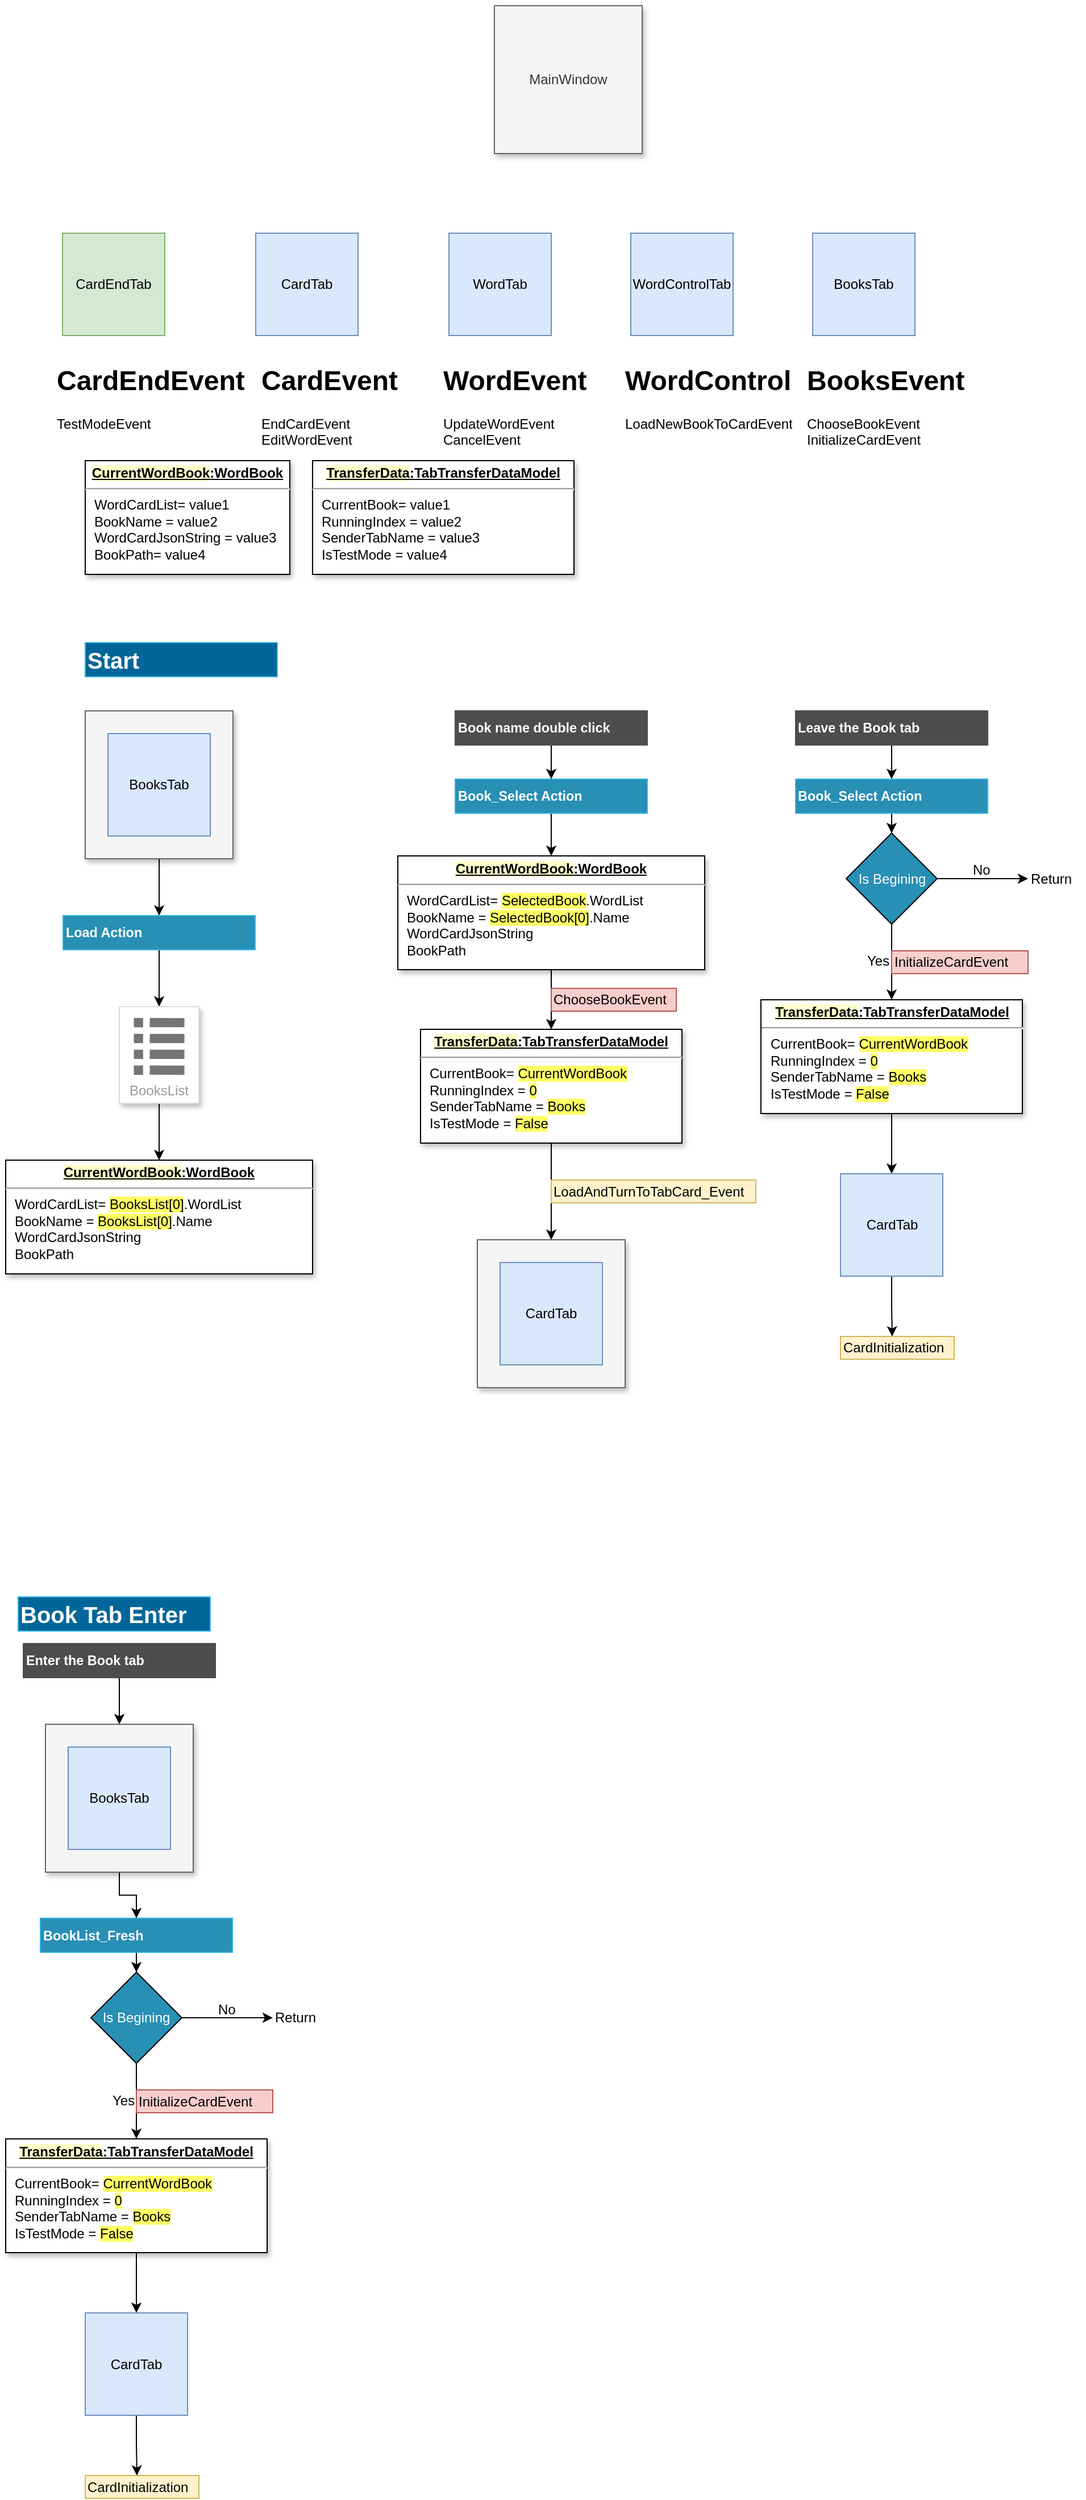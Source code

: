 <mxfile version="11.3.0" type="device" pages="2"><diagram id="fEHcemUiF59-tocg7etz" name="Main"><mxGraphModel dx="1422" dy="822" grid="1" gridSize="10" guides="1" tooltips="1" connect="1" arrows="1" fold="1" page="0" pageScale="1" pageWidth="1100" pageHeight="1700" math="0" shadow="0"><root><mxCell id="0"/><mxCell id="NZOrUCHL0Im1x9D4syej-16" value="Data" parent="0"/><mxCell id="NZOrUCHL0Im1x9D4syej-17" value="&lt;p style=&quot;margin: 0px ; margin-top: 4px ; text-align: center ; text-decoration: underline&quot;&gt;&lt;b&gt;&lt;span style=&quot;background-color: rgb(255 , 255 , 204)&quot;&gt;CurrentWordBook&lt;/span&gt;:WordBook&lt;/b&gt;&lt;/p&gt;&lt;hr&gt;&lt;p style=&quot;margin: 0px ; margin-left: 8px&quot;&gt;WordCardList= value1&lt;br&gt;BookName = value2&lt;br&gt;WordCardJsonString&lt;span&gt;&amp;nbsp;= value3&lt;/span&gt;&lt;/p&gt;&lt;p style=&quot;margin: 0px ; margin-left: 8px&quot;&gt;&lt;span&gt;BookPath= value4&lt;/span&gt;&lt;/p&gt;" style="verticalAlign=top;align=left;overflow=fill;fontSize=12;fontFamily=Helvetica;html=1;shadow=1;" parent="NZOrUCHL0Im1x9D4syej-16" vertex="1"><mxGeometry x="160" y="490" width="180" height="100" as="geometry"/></mxCell><mxCell id="NZOrUCHL0Im1x9D4syej-18" value="&lt;p style=&quot;margin: 0px ; margin-top: 4px ; text-align: center ; text-decoration: underline&quot;&gt;&lt;b&gt;&lt;span style=&quot;background-color: rgb(255 , 255 , 204)&quot;&gt;TransferData&lt;/span&gt;:TabTransferDataModel&lt;/b&gt;&lt;/p&gt;&lt;hr&gt;&lt;p style=&quot;margin: 0px ; margin-left: 8px&quot;&gt;CurrentBook= value1&lt;br&gt;RunningIndex = value2&lt;br&gt;&lt;span&gt;SenderTabName = value3&lt;/span&gt;&lt;/p&gt;&lt;p style=&quot;margin: 0px ; margin-left: 8px&quot;&gt;&lt;span&gt;IsTestMode = value4&lt;/span&gt;&lt;/p&gt;" style="verticalAlign=top;align=left;overflow=fill;fontSize=12;fontFamily=Helvetica;html=1;shadow=1;" parent="NZOrUCHL0Im1x9D4syej-16" vertex="1"><mxGeometry x="360" y="490" width="230" height="100" as="geometry"/></mxCell><mxCell id="NZOrUCHL0Im1x9D4syej-9" value="Event" parent="0"/><mxCell id="NZOrUCHL0Im1x9D4syej-11" value="&lt;h1&gt;CardEvent&lt;/h1&gt;&lt;div&gt;EndCardEvent&lt;/div&gt;&lt;div&gt;EditWordEvent&lt;/div&gt;" style="text;html=1;strokeColor=none;fillColor=none;spacing=5;spacingTop=-20;whiteSpace=wrap;overflow=hidden;rounded=0;shadow=1;" parent="NZOrUCHL0Im1x9D4syej-9" vertex="1"><mxGeometry x="310" y="400" width="160" height="120" as="geometry"/></mxCell><mxCell id="NZOrUCHL0Im1x9D4syej-12" value="&lt;h1&gt;WordEvent&lt;/h1&gt;&lt;div&gt;UpdateWordEvent&lt;/div&gt;&lt;div&gt;CancelEvent&lt;/div&gt;" style="text;html=1;strokeColor=none;fillColor=none;spacing=5;spacingTop=-20;whiteSpace=wrap;overflow=hidden;rounded=0;shadow=1;" parent="NZOrUCHL0Im1x9D4syej-9" vertex="1"><mxGeometry x="470" y="400" width="160" height="120" as="geometry"/></mxCell><mxCell id="NZOrUCHL0Im1x9D4syej-13" value="&lt;h1&gt;WordControl&lt;/h1&gt;&lt;div&gt;LoadNewBookToCardEvent&lt;/div&gt;" style="text;html=1;strokeColor=none;fillColor=none;spacing=5;spacingTop=-20;whiteSpace=wrap;overflow=hidden;rounded=0;shadow=1;" parent="NZOrUCHL0Im1x9D4syej-9" vertex="1"><mxGeometry x="630" y="400" width="160" height="120" as="geometry"/></mxCell><mxCell id="NZOrUCHL0Im1x9D4syej-14" value="&lt;h1&gt;BooksEvent&lt;/h1&gt;&lt;div&gt;ChooseBookEvent&lt;/div&gt;&lt;div&gt;InitializeCardEvent&lt;/div&gt;" style="text;html=1;strokeColor=none;fillColor=none;spacing=5;spacingTop=-20;whiteSpace=wrap;overflow=hidden;rounded=0;shadow=1;" parent="NZOrUCHL0Im1x9D4syej-9" vertex="1"><mxGeometry x="790" y="400" width="160" height="120" as="geometry"/></mxCell><mxCell id="NZOrUCHL0Im1x9D4syej-15" value="&lt;h1&gt;CardEndEvent&lt;/h1&gt;&lt;div&gt;TestModeEvent&lt;/div&gt;" style="text;html=1;strokeColor=none;fillColor=none;spacing=5;spacingTop=-20;whiteSpace=wrap;overflow=hidden;rounded=0;shadow=1;" parent="NZOrUCHL0Im1x9D4syej-9" vertex="1"><mxGeometry x="130" y="400" width="180" height="120" as="geometry"/></mxCell><mxCell id="1" value="Tabs" parent="0"/><mxCell id="NZOrUCHL0Im1x9D4syej-1" value="MainWindow" style="whiteSpace=wrap;html=1;aspect=fixed;shadow=1;fillColor=#f5f5f5;strokeColor=#666666;fontColor=#333333;" parent="1" vertex="1"><mxGeometry x="520" y="90" width="130" height="130" as="geometry"/></mxCell><mxCell id="NZOrUCHL0Im1x9D4syej-3" value="CardTab" style="whiteSpace=wrap;html=1;aspect=fixed;fillColor=#dae8fc;strokeColor=#6c8ebf;" parent="1" vertex="1"><mxGeometry x="310" y="290" width="90" height="90" as="geometry"/></mxCell><mxCell id="NZOrUCHL0Im1x9D4syej-4" value="CardEndTab" style="whiteSpace=wrap;html=1;aspect=fixed;fillColor=#d5e8d4;strokeColor=#82b366;" parent="1" vertex="1"><mxGeometry x="140" y="290" width="90" height="90" as="geometry"/></mxCell><mxCell id="NZOrUCHL0Im1x9D4syej-5" value="WordControlTab" style="whiteSpace=wrap;html=1;aspect=fixed;fillColor=#dae8fc;strokeColor=#6c8ebf;" parent="1" vertex="1"><mxGeometry x="640" y="290" width="90" height="90" as="geometry"/></mxCell><mxCell id="NZOrUCHL0Im1x9D4syej-6" value="BooksTab" style="whiteSpace=wrap;html=1;aspect=fixed;fillColor=#dae8fc;strokeColor=#6c8ebf;" parent="1" vertex="1"><mxGeometry x="800" y="290" width="90" height="90" as="geometry"/></mxCell><mxCell id="NZOrUCHL0Im1x9D4syej-8" value="WordTab" style="whiteSpace=wrap;html=1;aspect=fixed;fillColor=#dae8fc;strokeColor=#6c8ebf;" parent="1" vertex="1"><mxGeometry x="480" y="290" width="90" height="90" as="geometry"/></mxCell><mxCell id="JXDwGBjoaaZvNuXordu1-1" value="Scenario" parent="0"/><mxCell id="JXDwGBjoaaZvNuXordu1-3" value="&lt;h1&gt;Start&lt;/h1&gt;" style="whiteSpace=wrap;html=1;shadow=0;dashed=0;fontSize=10;align=left;fillColor=#006699;strokeColor=#33B5E5;fontColor=#FFFFFF;" vertex="1" parent="JXDwGBjoaaZvNuXordu1-1"><mxGeometry x="160" y="650" width="169" height="30" as="geometry"/></mxCell><mxCell id="JXDwGBjoaaZvNuXordu1-16" value="" style="edgeStyle=orthogonalEdgeStyle;rounded=0;orthogonalLoop=1;jettySize=auto;html=1;" edge="1" parent="JXDwGBjoaaZvNuXordu1-1" source="JXDwGBjoaaZvNuXordu1-4" target="JXDwGBjoaaZvNuXordu1-9"><mxGeometry relative="1" as="geometry"/></mxCell><mxCell id="JXDwGBjoaaZvNuXordu1-4" value="MainWindow" style="whiteSpace=wrap;html=1;aspect=fixed;shadow=1;fillColor=#f5f5f5;strokeColor=#666666;fontColor=#333333;" vertex="1" parent="JXDwGBjoaaZvNuXordu1-1"><mxGeometry x="160" y="710" width="130" height="130" as="geometry"/></mxCell><mxCell id="JXDwGBjoaaZvNuXordu1-5" value="BooksTab" style="whiteSpace=wrap;html=1;aspect=fixed;fillColor=#dae8fc;strokeColor=#6c8ebf;" vertex="1" parent="JXDwGBjoaaZvNuXordu1-1"><mxGeometry x="180" y="730" width="90" height="90" as="geometry"/></mxCell><mxCell id="JXDwGBjoaaZvNuXordu1-6" value="&lt;p style=&quot;margin: 0px ; margin-top: 4px ; text-align: center ; text-decoration: underline&quot;&gt;&lt;b&gt;&lt;span style=&quot;background-color: rgb(255 , 255 , 204)&quot;&gt;CurrentWordBook&lt;/span&gt;:WordBook&lt;/b&gt;&lt;/p&gt;&lt;hr&gt;&lt;p style=&quot;margin: 0px ; margin-left: 8px&quot;&gt;WordCardList= &lt;span style=&quot;background-color: rgb(255 , 255 , 102)&quot;&gt;BooksList[0]&lt;/span&gt;.WordList&lt;br&gt;BookName = &lt;span style=&quot;background-color: rgb(255 , 255 , 102)&quot;&gt;BooksList[0]&lt;/span&gt;.Name&lt;br&gt;WordCardJsonString&lt;/p&gt;&lt;p style=&quot;margin: 0px ; margin-left: 8px&quot;&gt;&lt;span&gt;BookPath&lt;/span&gt;&lt;/p&gt;" style="verticalAlign=top;align=left;overflow=fill;fontSize=12;fontFamily=Helvetica;html=1;shadow=1;" vertex="1" parent="JXDwGBjoaaZvNuXordu1-1"><mxGeometry x="90" y="1105" width="270" height="100" as="geometry"/></mxCell><mxCell id="JXDwGBjoaaZvNuXordu1-14" value="" style="edgeStyle=orthogonalEdgeStyle;rounded=0;orthogonalLoop=1;jettySize=auto;html=1;" edge="1" parent="JXDwGBjoaaZvNuXordu1-1" source="JXDwGBjoaaZvNuXordu1-9" target="JXDwGBjoaaZvNuXordu1-12"><mxGeometry relative="1" as="geometry"/></mxCell><mxCell id="JXDwGBjoaaZvNuXordu1-9" value="&lt;h3&gt;Load Action&lt;/h3&gt;" style="whiteSpace=wrap;html=1;shadow=0;dashed=0;fontSize=10;align=left;fillColor=#288FB5;strokeColor=#33B5E5;fontColor=#FFFFFF;" vertex="1" parent="JXDwGBjoaaZvNuXordu1-1"><mxGeometry x="140.5" y="890" width="169" height="30" as="geometry"/></mxCell><mxCell id="JXDwGBjoaaZvNuXordu1-15" value="" style="edgeStyle=orthogonalEdgeStyle;rounded=0;orthogonalLoop=1;jettySize=auto;html=1;" edge="1" parent="JXDwGBjoaaZvNuXordu1-1" source="JXDwGBjoaaZvNuXordu1-12" target="JXDwGBjoaaZvNuXordu1-6"><mxGeometry relative="1" as="geometry"/></mxCell><mxCell id="JXDwGBjoaaZvNuXordu1-12" value="BooksList" style="strokeColor=#dddddd;fillColor=#ffffff;shadow=1;strokeWidth=1;rounded=1;absoluteArcSize=1;arcSize=2;labelPosition=center;verticalLabelPosition=middle;align=center;verticalAlign=bottom;spacingLeft=0;fontColor=#999999;fontSize=12;whiteSpace=wrap;spacingBottom=2;" vertex="1" parent="JXDwGBjoaaZvNuXordu1-1"><mxGeometry x="190" y="970" width="70" height="85" as="geometry"/></mxCell><mxCell id="JXDwGBjoaaZvNuXordu1-13" value="" style="dashed=0;connectable=0;html=1;fillColor=#757575;strokeColor=none;shape=mxgraph.gcp2.list;part=1;" vertex="1" parent="JXDwGBjoaaZvNuXordu1-12"><mxGeometry x="0.5" width="44.5" height="50" relative="1" as="geometry"><mxPoint x="-22.25" y="10" as="offset"/></mxGeometry></mxCell><mxCell id="JXDwGBjoaaZvNuXordu1-26" value="" style="edgeStyle=orthogonalEdgeStyle;rounded=0;orthogonalLoop=1;jettySize=auto;html=1;" edge="1" parent="JXDwGBjoaaZvNuXordu1-1" source="JXDwGBjoaaZvNuXordu1-17" target="JXDwGBjoaaZvNuXordu1-25"><mxGeometry relative="1" as="geometry"/></mxCell><mxCell id="JXDwGBjoaaZvNuXordu1-17" value="&lt;h3&gt;Book_Select Action&lt;/h3&gt;" style="whiteSpace=wrap;html=1;shadow=0;dashed=0;fontSize=10;align=left;fillColor=#288FB5;strokeColor=#33B5E5;fontColor=#FFFFFF;" vertex="1" parent="JXDwGBjoaaZvNuXordu1-1"><mxGeometry x="485.5" y="770" width="169" height="30" as="geometry"/></mxCell><mxCell id="JXDwGBjoaaZvNuXordu1-24" value="" style="edgeStyle=orthogonalEdgeStyle;rounded=0;orthogonalLoop=1;jettySize=auto;html=1;entryX=0.5;entryY=0;entryDx=0;entryDy=0;" edge="1" parent="JXDwGBjoaaZvNuXordu1-1" source="JXDwGBjoaaZvNuXordu1-18" target="JXDwGBjoaaZvNuXordu1-17"><mxGeometry relative="1" as="geometry"><mxPoint x="570.5" y="780" as="targetPoint"/></mxGeometry></mxCell><mxCell id="JXDwGBjoaaZvNuXordu1-18" value="&lt;h3&gt;Book name double click&lt;/h3&gt;" style="whiteSpace=wrap;html=1;shadow=0;dashed=0;fontSize=10;align=left;fillColor=#4D4D4D;strokeColor=#4D4D4D;fontColor=#FFFFFF;" vertex="1" parent="JXDwGBjoaaZvNuXordu1-1"><mxGeometry x="485.5" y="710" width="169" height="30" as="geometry"/></mxCell><mxCell id="JXDwGBjoaaZvNuXordu1-28" value="" style="edgeStyle=orthogonalEdgeStyle;rounded=0;orthogonalLoop=1;jettySize=auto;html=1;" edge="1" parent="JXDwGBjoaaZvNuXordu1-1" source="JXDwGBjoaaZvNuXordu1-25" target="JXDwGBjoaaZvNuXordu1-27"><mxGeometry relative="1" as="geometry"/></mxCell><mxCell id="JXDwGBjoaaZvNuXordu1-25" value="&lt;p style=&quot;margin: 0px ; margin-top: 4px ; text-align: center ; text-decoration: underline&quot;&gt;&lt;b&gt;&lt;span style=&quot;background-color: rgb(255 , 255 , 204)&quot;&gt;CurrentWordBook&lt;/span&gt;:WordBook&lt;/b&gt;&lt;/p&gt;&lt;hr&gt;&lt;p style=&quot;margin: 0px ; margin-left: 8px&quot;&gt;WordCardList= &lt;span style=&quot;background-color: rgb(255 , 255 , 102)&quot;&gt;Selected&lt;/span&gt;&lt;span style=&quot;background-color: rgb(255 , 255 , 102)&quot;&gt;Book&lt;/span&gt;.WordList&lt;br&gt;BookName = &lt;span style=&quot;background-color: rgb(255 , 255 , 102)&quot;&gt;SelectedBook[0]&lt;/span&gt;.Name&lt;br&gt;WordCardJsonString&lt;/p&gt;&lt;p style=&quot;margin: 0px ; margin-left: 8px&quot;&gt;&lt;span&gt;BookPath&lt;/span&gt;&lt;/p&gt;" style="verticalAlign=top;align=left;overflow=fill;fontSize=12;fontFamily=Helvetica;html=1;shadow=1;" vertex="1" parent="JXDwGBjoaaZvNuXordu1-1"><mxGeometry x="435" y="837.5" width="270" height="100" as="geometry"/></mxCell><mxCell id="JXDwGBjoaaZvNuXordu1-33" value="" style="edgeStyle=orthogonalEdgeStyle;rounded=0;orthogonalLoop=1;jettySize=auto;html=1;entryX=0.5;entryY=0;entryDx=0;entryDy=0;" edge="1" parent="JXDwGBjoaaZvNuXordu1-1" source="JXDwGBjoaaZvNuXordu1-27" target="JXDwGBjoaaZvNuXordu1-31"><mxGeometry relative="1" as="geometry"/></mxCell><mxCell id="JXDwGBjoaaZvNuXordu1-27" value="&lt;p style=&quot;margin: 0px ; margin-top: 4px ; text-align: center ; text-decoration: underline&quot;&gt;&lt;b&gt;&lt;span style=&quot;background-color: rgb(255 , 255 , 204)&quot;&gt;TransferData&lt;/span&gt;:TabTransferDataModel&lt;/b&gt;&lt;/p&gt;&lt;hr&gt;&lt;p style=&quot;margin: 0px ; margin-left: 8px&quot;&gt;CurrentBook= &lt;span style=&quot;background-color: rgb(255 , 255 , 102)&quot;&gt;CurrentWordBook&lt;/span&gt;&lt;br&gt;RunningIndex = &lt;span style=&quot;background-color: rgb(255 , 255 , 102)&quot;&gt;0&lt;/span&gt;&lt;br&gt;SenderTabName = &lt;span style=&quot;background-color: rgb(255 , 255 , 102)&quot;&gt;Books&lt;/span&gt;&lt;/p&gt;&lt;p style=&quot;margin: 0px ; margin-left: 8px&quot;&gt;IsTestMode = &lt;span style=&quot;background-color: rgb(255 , 255 , 102)&quot;&gt;False&lt;/span&gt;&lt;/p&gt;" style="verticalAlign=top;align=left;overflow=fill;fontSize=12;fontFamily=Helvetica;html=1;shadow=1;" vertex="1" parent="JXDwGBjoaaZvNuXordu1-1"><mxGeometry x="455" y="990" width="230" height="100" as="geometry"/></mxCell><mxCell id="JXDwGBjoaaZvNuXordu1-30" value="ChooseBookEvent" style="text;html=1;resizable=0;points=[];autosize=1;align=left;verticalAlign=top;spacingTop=-4;fillColor=#f8cecc;strokeColor=#b85450;" vertex="1" parent="JXDwGBjoaaZvNuXordu1-1"><mxGeometry x="570" y="954" width="110" height="20" as="geometry"/></mxCell><mxCell id="JXDwGBjoaaZvNuXordu1-31" value="MainWindow" style="whiteSpace=wrap;html=1;aspect=fixed;shadow=1;fillColor=#f5f5f5;strokeColor=#666666;fontColor=#333333;" vertex="1" parent="JXDwGBjoaaZvNuXordu1-1"><mxGeometry x="505" y="1175" width="130" height="130" as="geometry"/></mxCell><mxCell id="JXDwGBjoaaZvNuXordu1-32" value="CardTab" style="whiteSpace=wrap;html=1;aspect=fixed;fillColor=#dae8fc;strokeColor=#6c8ebf;" vertex="1" parent="JXDwGBjoaaZvNuXordu1-1"><mxGeometry x="525" y="1195" width="90" height="90" as="geometry"/></mxCell><mxCell id="JXDwGBjoaaZvNuXordu1-35" value="LoadAndTurnToTabCard_Event&lt;br&gt;" style="text;html=1;resizable=0;points=[];autosize=1;align=left;verticalAlign=top;spacingTop=-4;fillColor=#fff2cc;strokeColor=#d6b656;" vertex="1" parent="JXDwGBjoaaZvNuXordu1-1"><mxGeometry x="570" y="1122.5" width="180" height="20" as="geometry"/></mxCell><mxCell id="JXDwGBjoaaZvNuXordu1-39" value="" style="edgeStyle=orthogonalEdgeStyle;rounded=0;orthogonalLoop=1;jettySize=auto;html=1;entryX=0.5;entryY=0;entryDx=0;entryDy=0;" edge="1" parent="JXDwGBjoaaZvNuXordu1-1" source="JXDwGBjoaaZvNuXordu1-36" target="JXDwGBjoaaZvNuXordu1-37"><mxGeometry relative="1" as="geometry"><mxPoint x="869.5" y="820" as="targetPoint"/></mxGeometry></mxCell><mxCell id="JXDwGBjoaaZvNuXordu1-36" value="&lt;h3&gt;Leave the Book tab&lt;/h3&gt;" style="whiteSpace=wrap;html=1;shadow=0;dashed=0;fontSize=10;align=left;fillColor=#4D4D4D;strokeColor=#4D4D4D;fontColor=#FFFFFF;" vertex="1" parent="JXDwGBjoaaZvNuXordu1-1"><mxGeometry x="785" y="710" width="169" height="30" as="geometry"/></mxCell><mxCell id="JXDwGBjoaaZvNuXordu1-41" value="" style="edgeStyle=orthogonalEdgeStyle;rounded=0;orthogonalLoop=1;jettySize=auto;html=1;" edge="1" parent="JXDwGBjoaaZvNuXordu1-1" source="JXDwGBjoaaZvNuXordu1-37" target="JXDwGBjoaaZvNuXordu1-40"><mxGeometry relative="1" as="geometry"/></mxCell><mxCell id="JXDwGBjoaaZvNuXordu1-37" value="&lt;h3&gt;Book_Select Action&lt;/h3&gt;" style="whiteSpace=wrap;html=1;shadow=0;dashed=0;fontSize=10;align=left;fillColor=#288FB5;strokeColor=#33B5E5;fontColor=#FFFFFF;" vertex="1" parent="JXDwGBjoaaZvNuXordu1-1"><mxGeometry x="785" y="770" width="169" height="30" as="geometry"/></mxCell><mxCell id="JXDwGBjoaaZvNuXordu1-44" value="" style="edgeStyle=orthogonalEdgeStyle;rounded=0;orthogonalLoop=1;jettySize=auto;html=1;entryX=0.5;entryY=0;entryDx=0;entryDy=0;" edge="1" parent="JXDwGBjoaaZvNuXordu1-1" source="JXDwGBjoaaZvNuXordu1-40" target="JXDwGBjoaaZvNuXordu1-42"><mxGeometry relative="1" as="geometry"><mxPoint x="869.5" y="977.5" as="targetPoint"/></mxGeometry></mxCell><mxCell id="hK_xP2k3spiOVf8JVky1-6" value="" style="edgeStyle=orthogonalEdgeStyle;rounded=0;orthogonalLoop=1;jettySize=auto;html=1;" edge="1" parent="JXDwGBjoaaZvNuXordu1-1" source="JXDwGBjoaaZvNuXordu1-40"><mxGeometry relative="1" as="geometry"><mxPoint x="989.5" y="857.5" as="targetPoint"/></mxGeometry></mxCell><mxCell id="JXDwGBjoaaZvNuXordu1-40" value="&lt;font color=&quot;#ffffff&quot;&gt;Is Begining&lt;/font&gt;" style="rhombus;whiteSpace=wrap;html=1;fillColor=#288FB5;" vertex="1" parent="JXDwGBjoaaZvNuXordu1-1"><mxGeometry x="829.5" y="817.5" width="80" height="80" as="geometry"/></mxCell><mxCell id="JXDwGBjoaaZvNuXordu1-51" value="" style="edgeStyle=orthogonalEdgeStyle;rounded=0;orthogonalLoop=1;jettySize=auto;html=1;entryX=0.5;entryY=0;entryDx=0;entryDy=0;" edge="1" parent="JXDwGBjoaaZvNuXordu1-1" source="JXDwGBjoaaZvNuXordu1-42" target="JXDwGBjoaaZvNuXordu1-49"><mxGeometry relative="1" as="geometry"><mxPoint x="869.5" y="1144" as="targetPoint"/></mxGeometry></mxCell><mxCell id="JXDwGBjoaaZvNuXordu1-42" value="&lt;p style=&quot;margin: 0px ; margin-top: 4px ; text-align: center ; text-decoration: underline&quot;&gt;&lt;b&gt;&lt;span style=&quot;background-color: rgb(255 , 255 , 204)&quot;&gt;TransferData&lt;/span&gt;:TabTransferDataModel&lt;/b&gt;&lt;/p&gt;&lt;hr&gt;&lt;p style=&quot;margin: 0px ; margin-left: 8px&quot;&gt;CurrentBook= &lt;span style=&quot;background-color: rgb(255 , 255 , 102)&quot;&gt;CurrentWordBook&lt;/span&gt;&lt;br&gt;RunningIndex = &lt;span style=&quot;background-color: rgb(255 , 255 , 102)&quot;&gt;0&lt;/span&gt;&lt;br&gt;SenderTabName = &lt;span style=&quot;background-color: rgb(255 , 255 , 102)&quot;&gt;Books&lt;/span&gt;&lt;/p&gt;&lt;p style=&quot;margin: 0px ; margin-left: 8px&quot;&gt;IsTestMode = &lt;span style=&quot;background-color: rgb(255 , 255 , 102)&quot;&gt;False&lt;/span&gt;&lt;/p&gt;" style="verticalAlign=top;align=left;overflow=fill;fontSize=12;fontFamily=Helvetica;html=1;shadow=1;" vertex="1" parent="JXDwGBjoaaZvNuXordu1-1"><mxGeometry x="754.5" y="964" width="230" height="100" as="geometry"/></mxCell><mxCell id="JXDwGBjoaaZvNuXordu1-45" value="InitializeCardEvent" style="text;html=1;resizable=0;points=[];autosize=1;align=left;verticalAlign=top;spacingTop=-4;fillColor=#f8cecc;strokeColor=#b85450;" vertex="1" parent="JXDwGBjoaaZvNuXordu1-1"><mxGeometry x="869.5" y="921" width="120" height="20" as="geometry"/></mxCell><mxCell id="JXDwGBjoaaZvNuXordu1-54" value="" style="edgeStyle=orthogonalEdgeStyle;rounded=0;orthogonalLoop=1;jettySize=auto;html=1;entryX=0.455;entryY=0;entryDx=0;entryDy=0;entryPerimeter=0;" edge="1" parent="JXDwGBjoaaZvNuXordu1-1" source="JXDwGBjoaaZvNuXordu1-49" target="JXDwGBjoaaZvNuXordu1-52"><mxGeometry relative="1" as="geometry"><mxPoint x="869.5" y="1287" as="targetPoint"/></mxGeometry></mxCell><mxCell id="JXDwGBjoaaZvNuXordu1-49" value="CardTab" style="whiteSpace=wrap;html=1;aspect=fixed;fillColor=#dae8fc;strokeColor=#6c8ebf;" vertex="1" parent="JXDwGBjoaaZvNuXordu1-1"><mxGeometry x="824.5" y="1117" width="90" height="90" as="geometry"/></mxCell><mxCell id="JXDwGBjoaaZvNuXordu1-52" value="CardInitialization" style="text;html=1;resizable=0;points=[];autosize=1;align=left;verticalAlign=top;spacingTop=-4;fillColor=#fff2cc;strokeColor=#d6b656;" vertex="1" parent="JXDwGBjoaaZvNuXordu1-1"><mxGeometry x="824.5" y="1260" width="100" height="20" as="geometry"/></mxCell><mxCell id="hK_xP2k3spiOVf8JVky1-1" value="&lt;h1&gt;Book Tab Enter&lt;/h1&gt;" style="whiteSpace=wrap;html=1;shadow=0;dashed=0;fontSize=10;align=left;fillColor=#006699;strokeColor=#33B5E5;fontColor=#FFFFFF;" vertex="1" parent="JXDwGBjoaaZvNuXordu1-1"><mxGeometry x="101" y="1489" width="169" height="30" as="geometry"/></mxCell><mxCell id="hK_xP2k3spiOVf8JVky1-4" value="Yes" style="text;html=1;resizable=0;points=[];autosize=1;align=left;verticalAlign=top;spacingTop=-4;" vertex="1" parent="JXDwGBjoaaZvNuXordu1-1"><mxGeometry x="846" y="920" width="40" height="20" as="geometry"/></mxCell><mxCell id="hK_xP2k3spiOVf8JVky1-7" value="Return&lt;br&gt;" style="text;html=1;resizable=0;points=[];autosize=1;align=left;verticalAlign=top;spacingTop=-4;" vertex="1" parent="JXDwGBjoaaZvNuXordu1-1"><mxGeometry x="989.5" y="847.5" width="50" height="20" as="geometry"/></mxCell><mxCell id="hK_xP2k3spiOVf8JVky1-8" value="No" style="text;html=1;resizable=0;points=[];autosize=1;align=left;verticalAlign=top;spacingTop=-4;" vertex="1" parent="JXDwGBjoaaZvNuXordu1-1"><mxGeometry x="939" y="840" width="30" height="20" as="geometry"/></mxCell><mxCell id="hK_xP2k3spiOVf8JVky1-31" value="" style="edgeStyle=orthogonalEdgeStyle;rounded=0;orthogonalLoop=1;jettySize=auto;html=1;" edge="1" parent="JXDwGBjoaaZvNuXordu1-1" source="hK_xP2k3spiOVf8JVky1-10" target="hK_xP2k3spiOVf8JVky1-26"><mxGeometry relative="1" as="geometry"/></mxCell><mxCell id="hK_xP2k3spiOVf8JVky1-10" value="&lt;h3&gt;Enter the Book tab&lt;/h3&gt;" style="whiteSpace=wrap;html=1;shadow=0;dashed=0;fontSize=10;align=left;fillColor=#4D4D4D;strokeColor=#4D4D4D;fontColor=#FFFFFF;" vertex="1" parent="JXDwGBjoaaZvNuXordu1-1"><mxGeometry x="105.5" y="1530" width="169" height="30" as="geometry"/></mxCell><mxCell id="hK_xP2k3spiOVf8JVky1-11" value="" style="edgeStyle=orthogonalEdgeStyle;rounded=0;orthogonalLoop=1;jettySize=auto;html=1;" edge="1" parent="JXDwGBjoaaZvNuXordu1-1" source="hK_xP2k3spiOVf8JVky1-12" target="hK_xP2k3spiOVf8JVky1-15"><mxGeometry relative="1" as="geometry"/></mxCell><mxCell id="hK_xP2k3spiOVf8JVky1-12" value="&lt;h3&gt;BookList_Fresh&lt;/h3&gt;" style="whiteSpace=wrap;html=1;shadow=0;dashed=0;fontSize=10;align=left;fillColor=#288FB5;strokeColor=#33B5E5;fontColor=#FFFFFF;" vertex="1" parent="JXDwGBjoaaZvNuXordu1-1"><mxGeometry x="120.5" y="1771.5" width="169" height="30" as="geometry"/></mxCell><mxCell id="hK_xP2k3spiOVf8JVky1-13" value="" style="edgeStyle=orthogonalEdgeStyle;rounded=0;orthogonalLoop=1;jettySize=auto;html=1;entryX=0.5;entryY=0;entryDx=0;entryDy=0;" edge="1" parent="JXDwGBjoaaZvNuXordu1-1" source="hK_xP2k3spiOVf8JVky1-15" target="hK_xP2k3spiOVf8JVky1-17"><mxGeometry relative="1" as="geometry"><mxPoint x="205" y="1979" as="targetPoint"/></mxGeometry></mxCell><mxCell id="hK_xP2k3spiOVf8JVky1-14" value="" style="edgeStyle=orthogonalEdgeStyle;rounded=0;orthogonalLoop=1;jettySize=auto;html=1;" edge="1" parent="JXDwGBjoaaZvNuXordu1-1" source="hK_xP2k3spiOVf8JVky1-15"><mxGeometry relative="1" as="geometry"><mxPoint x="325" y="1859" as="targetPoint"/></mxGeometry></mxCell><mxCell id="hK_xP2k3spiOVf8JVky1-15" value="&lt;font color=&quot;#ffffff&quot;&gt;Is Begining&lt;/font&gt;" style="rhombus;whiteSpace=wrap;html=1;fillColor=#288FB5;" vertex="1" parent="JXDwGBjoaaZvNuXordu1-1"><mxGeometry x="165" y="1819" width="80" height="80" as="geometry"/></mxCell><mxCell id="hK_xP2k3spiOVf8JVky1-16" value="" style="edgeStyle=orthogonalEdgeStyle;rounded=0;orthogonalLoop=1;jettySize=auto;html=1;entryX=0.5;entryY=0;entryDx=0;entryDy=0;" edge="1" parent="JXDwGBjoaaZvNuXordu1-1" source="hK_xP2k3spiOVf8JVky1-17" target="hK_xP2k3spiOVf8JVky1-20"><mxGeometry relative="1" as="geometry"><mxPoint x="205" y="2145.5" as="targetPoint"/></mxGeometry></mxCell><mxCell id="hK_xP2k3spiOVf8JVky1-17" value="&lt;p style=&quot;margin: 0px ; margin-top: 4px ; text-align: center ; text-decoration: underline&quot;&gt;&lt;b&gt;&lt;span style=&quot;background-color: rgb(255 , 255 , 204)&quot;&gt;TransferData&lt;/span&gt;:TabTransferDataModel&lt;/b&gt;&lt;/p&gt;&lt;hr&gt;&lt;p style=&quot;margin: 0px ; margin-left: 8px&quot;&gt;CurrentBook= &lt;span style=&quot;background-color: rgb(255 , 255 , 102)&quot;&gt;CurrentWordBook&lt;/span&gt;&lt;br&gt;RunningIndex = &lt;span style=&quot;background-color: rgb(255 , 255 , 102)&quot;&gt;0&lt;/span&gt;&lt;br&gt;SenderTabName = &lt;span style=&quot;background-color: rgb(255 , 255 , 102)&quot;&gt;Books&lt;/span&gt;&lt;/p&gt;&lt;p style=&quot;margin: 0px ; margin-left: 8px&quot;&gt;IsTestMode = &lt;span style=&quot;background-color: rgb(255 , 255 , 102)&quot;&gt;False&lt;/span&gt;&lt;/p&gt;" style="verticalAlign=top;align=left;overflow=fill;fontSize=12;fontFamily=Helvetica;html=1;shadow=1;" vertex="1" parent="JXDwGBjoaaZvNuXordu1-1"><mxGeometry x="90" y="1965.5" width="230" height="100" as="geometry"/></mxCell><mxCell id="hK_xP2k3spiOVf8JVky1-18" value="InitializeCardEvent" style="text;html=1;resizable=0;points=[];autosize=1;align=left;verticalAlign=top;spacingTop=-4;fillColor=#f8cecc;strokeColor=#b85450;" vertex="1" parent="JXDwGBjoaaZvNuXordu1-1"><mxGeometry x="205" y="1922.5" width="120" height="20" as="geometry"/></mxCell><mxCell id="hK_xP2k3spiOVf8JVky1-19" value="" style="edgeStyle=orthogonalEdgeStyle;rounded=0;orthogonalLoop=1;jettySize=auto;html=1;entryX=0.455;entryY=0;entryDx=0;entryDy=0;entryPerimeter=0;" edge="1" parent="JXDwGBjoaaZvNuXordu1-1" source="hK_xP2k3spiOVf8JVky1-20" target="hK_xP2k3spiOVf8JVky1-21"><mxGeometry relative="1" as="geometry"><mxPoint x="205" y="2288.5" as="targetPoint"/></mxGeometry></mxCell><mxCell id="hK_xP2k3spiOVf8JVky1-20" value="CardTab" style="whiteSpace=wrap;html=1;aspect=fixed;fillColor=#dae8fc;strokeColor=#6c8ebf;" vertex="1" parent="JXDwGBjoaaZvNuXordu1-1"><mxGeometry x="160" y="2118.5" width="90" height="90" as="geometry"/></mxCell><mxCell id="hK_xP2k3spiOVf8JVky1-21" value="CardInitialization" style="text;html=1;resizable=0;points=[];autosize=1;align=left;verticalAlign=top;spacingTop=-4;fillColor=#fff2cc;strokeColor=#d6b656;" vertex="1" parent="JXDwGBjoaaZvNuXordu1-1"><mxGeometry x="160" y="2261.5" width="100" height="20" as="geometry"/></mxCell><mxCell id="hK_xP2k3spiOVf8JVky1-22" value="Yes" style="text;html=1;resizable=0;points=[];autosize=1;align=left;verticalAlign=top;spacingTop=-4;" vertex="1" parent="JXDwGBjoaaZvNuXordu1-1"><mxGeometry x="181.5" y="1921.5" width="40" height="20" as="geometry"/></mxCell><mxCell id="hK_xP2k3spiOVf8JVky1-23" value="Return&lt;br&gt;" style="text;html=1;resizable=0;points=[];autosize=1;align=left;verticalAlign=top;spacingTop=-4;" vertex="1" parent="JXDwGBjoaaZvNuXordu1-1"><mxGeometry x="325" y="1849" width="50" height="20" as="geometry"/></mxCell><mxCell id="hK_xP2k3spiOVf8JVky1-24" value="No" style="text;html=1;resizable=0;points=[];autosize=1;align=left;verticalAlign=top;spacingTop=-4;" vertex="1" parent="JXDwGBjoaaZvNuXordu1-1"><mxGeometry x="274.5" y="1841.5" width="30" height="20" as="geometry"/></mxCell><mxCell id="hK_xP2k3spiOVf8JVky1-30" value="" style="edgeStyle=orthogonalEdgeStyle;rounded=0;orthogonalLoop=1;jettySize=auto;html=1;entryX=0.5;entryY=0;entryDx=0;entryDy=0;" edge="1" parent="JXDwGBjoaaZvNuXordu1-1" source="hK_xP2k3spiOVf8JVky1-26" target="hK_xP2k3spiOVf8JVky1-12"><mxGeometry relative="1" as="geometry"><mxPoint x="330" y="1830" as="targetPoint"/></mxGeometry></mxCell><mxCell id="hK_xP2k3spiOVf8JVky1-26" value="MainWindow" style="whiteSpace=wrap;html=1;aspect=fixed;shadow=1;fillColor=#f5f5f5;strokeColor=#666666;fontColor=#333333;" vertex="1" parent="JXDwGBjoaaZvNuXordu1-1"><mxGeometry x="125" y="1601" width="130" height="130" as="geometry"/></mxCell><mxCell id="hK_xP2k3spiOVf8JVky1-27" value="BooksTab" style="whiteSpace=wrap;html=1;aspect=fixed;fillColor=#dae8fc;strokeColor=#6c8ebf;" vertex="1" parent="JXDwGBjoaaZvNuXordu1-1"><mxGeometry x="145" y="1621" width="90" height="90" as="geometry"/></mxCell></root></mxGraphModel></diagram><diagram id="ZDqAp20thetH8YG4Rqw_" name="Start"><mxGraphModel dx="1422" dy="822" grid="1" gridSize="10" guides="1" tooltips="1" connect="1" arrows="1" fold="1" page="1" pageScale="1" pageWidth="1100" pageHeight="1700" math="0" shadow="0"><root><mxCell id="11x-_zwoGhUH1KBS129i-0"/><mxCell id="11x-_zwoGhUH1KBS129i-1" parent="11x-_zwoGhUH1KBS129i-0"/><mxCell id="11x-_zwoGhUH1KBS129i-2" value="&lt;h1&gt;Start&lt;/h1&gt;" style="whiteSpace=wrap;html=1;shadow=0;dashed=0;fontSize=10;align=left;fillColor=#006699;strokeColor=#33B5E5;fontColor=#FFFFFF;" vertex="1" parent="11x-_zwoGhUH1KBS129i-1"><mxGeometry x="168" y="237.5" width="169" height="30" as="geometry"/></mxCell><mxCell id="11x-_zwoGhUH1KBS129i-3" value="" style="edgeStyle=orthogonalEdgeStyle;rounded=0;orthogonalLoop=1;jettySize=auto;html=1;" edge="1" parent="11x-_zwoGhUH1KBS129i-1" source="11x-_zwoGhUH1KBS129i-4" target="11x-_zwoGhUH1KBS129i-9"><mxGeometry relative="1" as="geometry"/></mxCell><mxCell id="11x-_zwoGhUH1KBS129i-4" value="MainWindow" style="whiteSpace=wrap;html=1;aspect=fixed;shadow=1;fillColor=#f5f5f5;strokeColor=#666666;fontColor=#333333;" vertex="1" parent="11x-_zwoGhUH1KBS129i-1"><mxGeometry x="168" y="297.5" width="130" height="130" as="geometry"/></mxCell><mxCell id="11x-_zwoGhUH1KBS129i-5" value="BooksTab" style="whiteSpace=wrap;html=1;aspect=fixed;fillColor=#dae8fc;strokeColor=#6c8ebf;" vertex="1" parent="11x-_zwoGhUH1KBS129i-1"><mxGeometry x="188" y="317.5" width="90" height="90" as="geometry"/></mxCell><mxCell id="11x-_zwoGhUH1KBS129i-6" value="&lt;p style=&quot;margin: 0px ; margin-top: 4px ; text-align: center ; text-decoration: underline&quot;&gt;&lt;b&gt;&lt;span style=&quot;background-color: rgb(255 , 255 , 204)&quot;&gt;CurrentWordBook&lt;/span&gt;:WordBook&lt;/b&gt;&lt;/p&gt;&lt;hr&gt;&lt;p style=&quot;margin: 0px ; margin-left: 8px&quot;&gt;WordCardList= &lt;span style=&quot;background-color: rgb(255 , 255 , 102)&quot;&gt;BooksList[0]&lt;/span&gt;.WordList&lt;br&gt;BookName = &lt;span style=&quot;background-color: rgb(255 , 255 , 102)&quot;&gt;BooksList[0]&lt;/span&gt;.Name&lt;br&gt;WordCardJsonString&lt;/p&gt;&lt;p style=&quot;margin: 0px ; margin-left: 8px&quot;&gt;&lt;span&gt;BookPath&lt;/span&gt;&lt;/p&gt;" style="verticalAlign=top;align=left;overflow=fill;fontSize=12;fontFamily=Helvetica;html=1;shadow=1;" vertex="1" parent="11x-_zwoGhUH1KBS129i-1"><mxGeometry x="98" y="692.5" width="270" height="100" as="geometry"/></mxCell><mxCell id="11x-_zwoGhUH1KBS129i-7" value="&lt;h1&gt;BooksEvent&lt;/h1&gt;&lt;div&gt;ChooseBookEvent&lt;/div&gt;&lt;div&gt;InitializeCardEvent&lt;/div&gt;" style="text;html=1;strokeColor=none;fillColor=none;spacing=5;spacingTop=-20;whiteSpace=wrap;overflow=hidden;rounded=0;shadow=1;" vertex="1" parent="11x-_zwoGhUH1KBS129i-1"><mxGeometry x="388" y="297.5" width="160" height="120" as="geometry"/></mxCell><mxCell id="11x-_zwoGhUH1KBS129i-8" value="" style="edgeStyle=orthogonalEdgeStyle;rounded=0;orthogonalLoop=1;jettySize=auto;html=1;" edge="1" parent="11x-_zwoGhUH1KBS129i-1" source="11x-_zwoGhUH1KBS129i-9" target="11x-_zwoGhUH1KBS129i-11"><mxGeometry relative="1" as="geometry"/></mxCell><mxCell id="11x-_zwoGhUH1KBS129i-9" value="&lt;h3&gt;Load Action&lt;/h3&gt;" style="whiteSpace=wrap;html=1;shadow=0;dashed=0;fontSize=10;align=left;fillColor=#288FB5;strokeColor=#33B5E5;fontColor=#FFFFFF;" vertex="1" parent="11x-_zwoGhUH1KBS129i-1"><mxGeometry x="148.5" y="477.5" width="169" height="30" as="geometry"/></mxCell><mxCell id="11x-_zwoGhUH1KBS129i-10" value="" style="edgeStyle=orthogonalEdgeStyle;rounded=0;orthogonalLoop=1;jettySize=auto;html=1;" edge="1" parent="11x-_zwoGhUH1KBS129i-1" source="11x-_zwoGhUH1KBS129i-11" target="11x-_zwoGhUH1KBS129i-6"><mxGeometry relative="1" as="geometry"/></mxCell><mxCell id="11x-_zwoGhUH1KBS129i-11" value="BooksList" style="strokeColor=#dddddd;fillColor=#ffffff;shadow=1;strokeWidth=1;rounded=1;absoluteArcSize=1;arcSize=2;labelPosition=center;verticalLabelPosition=middle;align=center;verticalAlign=bottom;spacingLeft=0;fontColor=#999999;fontSize=12;whiteSpace=wrap;spacingBottom=2;" vertex="1" parent="11x-_zwoGhUH1KBS129i-1"><mxGeometry x="198" y="557.5" width="70" height="85" as="geometry"/></mxCell><mxCell id="11x-_zwoGhUH1KBS129i-12" value="" style="dashed=0;connectable=0;html=1;fillColor=#757575;strokeColor=none;shape=mxgraph.gcp2.list;part=1;" vertex="1" parent="11x-_zwoGhUH1KBS129i-11"><mxGeometry x="0.5" width="44.5" height="50" relative="1" as="geometry"><mxPoint x="-22.25" y="10" as="offset"/></mxGeometry></mxCell><mxCell id="11x-_zwoGhUH1KBS129i-13" value="" style="edgeStyle=orthogonalEdgeStyle;rounded=0;orthogonalLoop=1;jettySize=auto;html=1;" edge="1" parent="11x-_zwoGhUH1KBS129i-1" source="11x-_zwoGhUH1KBS129i-14" target="11x-_zwoGhUH1KBS129i-18"><mxGeometry relative="1" as="geometry"/></mxCell><mxCell id="11x-_zwoGhUH1KBS129i-14" value="&lt;h3&gt;Book_Select Action&lt;/h3&gt;" style="whiteSpace=wrap;html=1;shadow=0;dashed=0;fontSize=10;align=left;fillColor=#288FB5;strokeColor=#33B5E5;fontColor=#FFFFFF;" vertex="1" parent="11x-_zwoGhUH1KBS129i-1"><mxGeometry x="518.5" y="487.5" width="169" height="30" as="geometry"/></mxCell><mxCell id="11x-_zwoGhUH1KBS129i-15" value="" style="edgeStyle=orthogonalEdgeStyle;rounded=0;orthogonalLoop=1;jettySize=auto;html=1;entryX=0.5;entryY=0;entryDx=0;entryDy=0;" edge="1" parent="11x-_zwoGhUH1KBS129i-1" source="11x-_zwoGhUH1KBS129i-16" target="11x-_zwoGhUH1KBS129i-14"><mxGeometry relative="1" as="geometry"><mxPoint x="603.5" y="497.5" as="targetPoint"/></mxGeometry></mxCell><mxCell id="11x-_zwoGhUH1KBS129i-16" value="&lt;h3&gt;Book name double click&lt;/h3&gt;" style="whiteSpace=wrap;html=1;shadow=0;dashed=0;fontSize=10;align=left;fillColor=#4D4D4D;strokeColor=#4D4D4D;fontColor=#FFFFFF;" vertex="1" parent="11x-_zwoGhUH1KBS129i-1"><mxGeometry x="518.5" y="427.5" width="169" height="30" as="geometry"/></mxCell><mxCell id="11x-_zwoGhUH1KBS129i-17" value="" style="edgeStyle=orthogonalEdgeStyle;rounded=0;orthogonalLoop=1;jettySize=auto;html=1;" edge="1" parent="11x-_zwoGhUH1KBS129i-1" source="11x-_zwoGhUH1KBS129i-18" target="11x-_zwoGhUH1KBS129i-20"><mxGeometry relative="1" as="geometry"/></mxCell><mxCell id="11x-_zwoGhUH1KBS129i-18" value="&lt;p style=&quot;margin: 0px ; margin-top: 4px ; text-align: center ; text-decoration: underline&quot;&gt;&lt;b&gt;&lt;span style=&quot;background-color: rgb(255 , 255 , 204)&quot;&gt;CurrentWordBook&lt;/span&gt;:WordBook&lt;/b&gt;&lt;/p&gt;&lt;hr&gt;&lt;p style=&quot;margin: 0px ; margin-left: 8px&quot;&gt;WordCardList= &lt;span style=&quot;background-color: rgb(255 , 255 , 102)&quot;&gt;Selected&lt;/span&gt;&lt;span style=&quot;background-color: rgb(255 , 255 , 102)&quot;&gt;Book&lt;/span&gt;.WordList&lt;br&gt;BookName = &lt;span style=&quot;background-color: rgb(255 , 255 , 102)&quot;&gt;SelectedBook[0]&lt;/span&gt;.Name&lt;br&gt;WordCardJsonString&lt;/p&gt;&lt;p style=&quot;margin: 0px ; margin-left: 8px&quot;&gt;&lt;span&gt;BookPath&lt;/span&gt;&lt;/p&gt;" style="verticalAlign=top;align=left;overflow=fill;fontSize=12;fontFamily=Helvetica;html=1;shadow=1;" vertex="1" parent="11x-_zwoGhUH1KBS129i-1"><mxGeometry x="468" y="555" width="270" height="100" as="geometry"/></mxCell><mxCell id="11x-_zwoGhUH1KBS129i-19" value="" style="edgeStyle=orthogonalEdgeStyle;rounded=0;orthogonalLoop=1;jettySize=auto;html=1;entryX=0.5;entryY=0;entryDx=0;entryDy=0;" edge="1" parent="11x-_zwoGhUH1KBS129i-1" source="11x-_zwoGhUH1KBS129i-20" target="11x-_zwoGhUH1KBS129i-22"><mxGeometry relative="1" as="geometry"/></mxCell><mxCell id="11x-_zwoGhUH1KBS129i-20" value="&lt;p style=&quot;margin: 0px ; margin-top: 4px ; text-align: center ; text-decoration: underline&quot;&gt;&lt;b&gt;&lt;span style=&quot;background-color: rgb(255 , 255 , 204)&quot;&gt;TransferData&lt;/span&gt;:TabTransferDataModel&lt;/b&gt;&lt;/p&gt;&lt;hr&gt;&lt;p style=&quot;margin: 0px ; margin-left: 8px&quot;&gt;CurrentBook= &lt;span style=&quot;background-color: rgb(255 , 255 , 102)&quot;&gt;CurrentWordBook&lt;/span&gt;&lt;br&gt;RunningIndex = &lt;span style=&quot;background-color: rgb(255 , 255 , 102)&quot;&gt;0&lt;/span&gt;&lt;br&gt;SenderTabName = &lt;span style=&quot;background-color: rgb(255 , 255 , 102)&quot;&gt;Books&lt;/span&gt;&lt;/p&gt;&lt;p style=&quot;margin: 0px ; margin-left: 8px&quot;&gt;IsTestMode = &lt;span style=&quot;background-color: rgb(255 , 255 , 102)&quot;&gt;False&lt;/span&gt;&lt;/p&gt;" style="verticalAlign=top;align=left;overflow=fill;fontSize=12;fontFamily=Helvetica;html=1;shadow=1;" vertex="1" parent="11x-_zwoGhUH1KBS129i-1"><mxGeometry x="488" y="707.5" width="230" height="100" as="geometry"/></mxCell><mxCell id="11x-_zwoGhUH1KBS129i-21" value="ChooseBookEvent" style="text;html=1;resizable=0;points=[];autosize=1;align=left;verticalAlign=top;spacingTop=-4;fillColor=#f8cecc;strokeColor=#b85450;" vertex="1" parent="11x-_zwoGhUH1KBS129i-1"><mxGeometry x="603" y="671.5" width="110" height="20" as="geometry"/></mxCell><mxCell id="11x-_zwoGhUH1KBS129i-22" value="MainWindow" style="whiteSpace=wrap;html=1;aspect=fixed;shadow=1;fillColor=#f5f5f5;strokeColor=#666666;fontColor=#333333;" vertex="1" parent="11x-_zwoGhUH1KBS129i-1"><mxGeometry x="538" y="892.5" width="130" height="130" as="geometry"/></mxCell><mxCell id="11x-_zwoGhUH1KBS129i-23" value="CardTab" style="whiteSpace=wrap;html=1;aspect=fixed;fillColor=#dae8fc;strokeColor=#6c8ebf;" vertex="1" parent="11x-_zwoGhUH1KBS129i-1"><mxGeometry x="558" y="912.5" width="90" height="90" as="geometry"/></mxCell><mxCell id="11x-_zwoGhUH1KBS129i-24" value="LoadAndTurnToTabCard_Event&lt;br&gt;" style="text;html=1;resizable=0;points=[];autosize=1;align=left;verticalAlign=top;spacingTop=-4;fillColor=#fff2cc;strokeColor=#d6b656;" vertex="1" parent="11x-_zwoGhUH1KBS129i-1"><mxGeometry x="603" y="840" width="180" height="20" as="geometry"/></mxCell><mxCell id="11x-_zwoGhUH1KBS129i-25" value="" style="edgeStyle=orthogonalEdgeStyle;rounded=0;orthogonalLoop=1;jettySize=auto;html=1;entryX=0.5;entryY=0;entryDx=0;entryDy=0;" edge="1" parent="11x-_zwoGhUH1KBS129i-1" source="11x-_zwoGhUH1KBS129i-26" target="11x-_zwoGhUH1KBS129i-28"><mxGeometry relative="1" as="geometry"><mxPoint x="902.5" y="537.5" as="targetPoint"/></mxGeometry></mxCell><mxCell id="11x-_zwoGhUH1KBS129i-26" value="&lt;h3&gt;Leave the Book tab&lt;/h3&gt;" style="whiteSpace=wrap;html=1;shadow=0;dashed=0;fontSize=10;align=left;fillColor=#4D4D4D;strokeColor=#4D4D4D;fontColor=#FFFFFF;" vertex="1" parent="11x-_zwoGhUH1KBS129i-1"><mxGeometry x="818" y="427.5" width="169" height="30" as="geometry"/></mxCell><mxCell id="11x-_zwoGhUH1KBS129i-27" value="" style="edgeStyle=orthogonalEdgeStyle;rounded=0;orthogonalLoop=1;jettySize=auto;html=1;" edge="1" parent="11x-_zwoGhUH1KBS129i-1" source="11x-_zwoGhUH1KBS129i-28" target="11x-_zwoGhUH1KBS129i-30"><mxGeometry relative="1" as="geometry"/></mxCell><mxCell id="11x-_zwoGhUH1KBS129i-28" value="&lt;h3&gt;Book_Select Action&lt;/h3&gt;" style="whiteSpace=wrap;html=1;shadow=0;dashed=0;fontSize=10;align=left;fillColor=#288FB5;strokeColor=#33B5E5;fontColor=#FFFFFF;" vertex="1" parent="11x-_zwoGhUH1KBS129i-1"><mxGeometry x="818" y="487.5" width="169" height="30" as="geometry"/></mxCell><mxCell id="11x-_zwoGhUH1KBS129i-29" value="" style="edgeStyle=orthogonalEdgeStyle;rounded=0;orthogonalLoop=1;jettySize=auto;html=1;entryX=0.5;entryY=0;entryDx=0;entryDy=0;" edge="1" parent="11x-_zwoGhUH1KBS129i-1" source="11x-_zwoGhUH1KBS129i-30" target="11x-_zwoGhUH1KBS129i-32"><mxGeometry relative="1" as="geometry"><mxPoint x="902.5" y="695" as="targetPoint"/></mxGeometry></mxCell><mxCell id="11x-_zwoGhUH1KBS129i-30" value="&lt;font color=&quot;#ffffff&quot;&gt;Is Begining&lt;/font&gt;" style="rhombus;whiteSpace=wrap;html=1;fillColor=#288FB5;" vertex="1" parent="11x-_zwoGhUH1KBS129i-1"><mxGeometry x="862.5" y="535" width="80" height="80" as="geometry"/></mxCell><mxCell id="11x-_zwoGhUH1KBS129i-31" value="" style="edgeStyle=orthogonalEdgeStyle;rounded=0;orthogonalLoop=1;jettySize=auto;html=1;entryX=0.5;entryY=0;entryDx=0;entryDy=0;" edge="1" parent="11x-_zwoGhUH1KBS129i-1" source="11x-_zwoGhUH1KBS129i-32" target="11x-_zwoGhUH1KBS129i-35"><mxGeometry relative="1" as="geometry"><mxPoint x="902.5" y="861.5" as="targetPoint"/></mxGeometry></mxCell><mxCell id="11x-_zwoGhUH1KBS129i-32" value="&lt;p style=&quot;margin: 0px ; margin-top: 4px ; text-align: center ; text-decoration: underline&quot;&gt;&lt;b&gt;&lt;span style=&quot;background-color: rgb(255 , 255 , 204)&quot;&gt;TransferData&lt;/span&gt;:TabTransferDataModel&lt;/b&gt;&lt;/p&gt;&lt;hr&gt;&lt;p style=&quot;margin: 0px ; margin-left: 8px&quot;&gt;CurrentBook= &lt;span style=&quot;background-color: rgb(255 , 255 , 102)&quot;&gt;CurrentWordBook&lt;/span&gt;&lt;br&gt;RunningIndex = &lt;span style=&quot;background-color: rgb(255 , 255 , 102)&quot;&gt;0&lt;/span&gt;&lt;br&gt;SenderTabName = &lt;span style=&quot;background-color: rgb(255 , 255 , 102)&quot;&gt;Books&lt;/span&gt;&lt;/p&gt;&lt;p style=&quot;margin: 0px ; margin-left: 8px&quot;&gt;IsTestMode = &lt;span style=&quot;background-color: rgb(255 , 255 , 102)&quot;&gt;False&lt;/span&gt;&lt;/p&gt;" style="verticalAlign=top;align=left;overflow=fill;fontSize=12;fontFamily=Helvetica;html=1;shadow=1;" vertex="1" parent="11x-_zwoGhUH1KBS129i-1"><mxGeometry x="787.5" y="681.5" width="230" height="100" as="geometry"/></mxCell><mxCell id="11x-_zwoGhUH1KBS129i-33" value="InitializeCardEvent" style="text;html=1;resizable=0;points=[];autosize=1;align=left;verticalAlign=top;spacingTop=-4;fillColor=#f8cecc;strokeColor=#b85450;" vertex="1" parent="11x-_zwoGhUH1KBS129i-1"><mxGeometry x="902.5" y="638.5" width="120" height="20" as="geometry"/></mxCell><mxCell id="11x-_zwoGhUH1KBS129i-34" value="" style="edgeStyle=orthogonalEdgeStyle;rounded=0;orthogonalLoop=1;jettySize=auto;html=1;entryX=0.455;entryY=0;entryDx=0;entryDy=0;entryPerimeter=0;" edge="1" parent="11x-_zwoGhUH1KBS129i-1" source="11x-_zwoGhUH1KBS129i-35" target="11x-_zwoGhUH1KBS129i-36"><mxGeometry relative="1" as="geometry"><mxPoint x="902.5" y="1004.5" as="targetPoint"/></mxGeometry></mxCell><mxCell id="11x-_zwoGhUH1KBS129i-35" value="CardTab" style="whiteSpace=wrap;html=1;aspect=fixed;fillColor=#dae8fc;strokeColor=#6c8ebf;" vertex="1" parent="11x-_zwoGhUH1KBS129i-1"><mxGeometry x="857.5" y="834.5" width="90" height="90" as="geometry"/></mxCell><mxCell id="11x-_zwoGhUH1KBS129i-36" value="CardInitialization" style="text;html=1;resizable=0;points=[];autosize=1;align=left;verticalAlign=top;spacingTop=-4;fillColor=#fff2cc;strokeColor=#d6b656;" vertex="1" parent="11x-_zwoGhUH1KBS129i-1"><mxGeometry x="857.5" y="977.5" width="100" height="20" as="geometry"/></mxCell></root></mxGraphModel></diagram></mxfile>